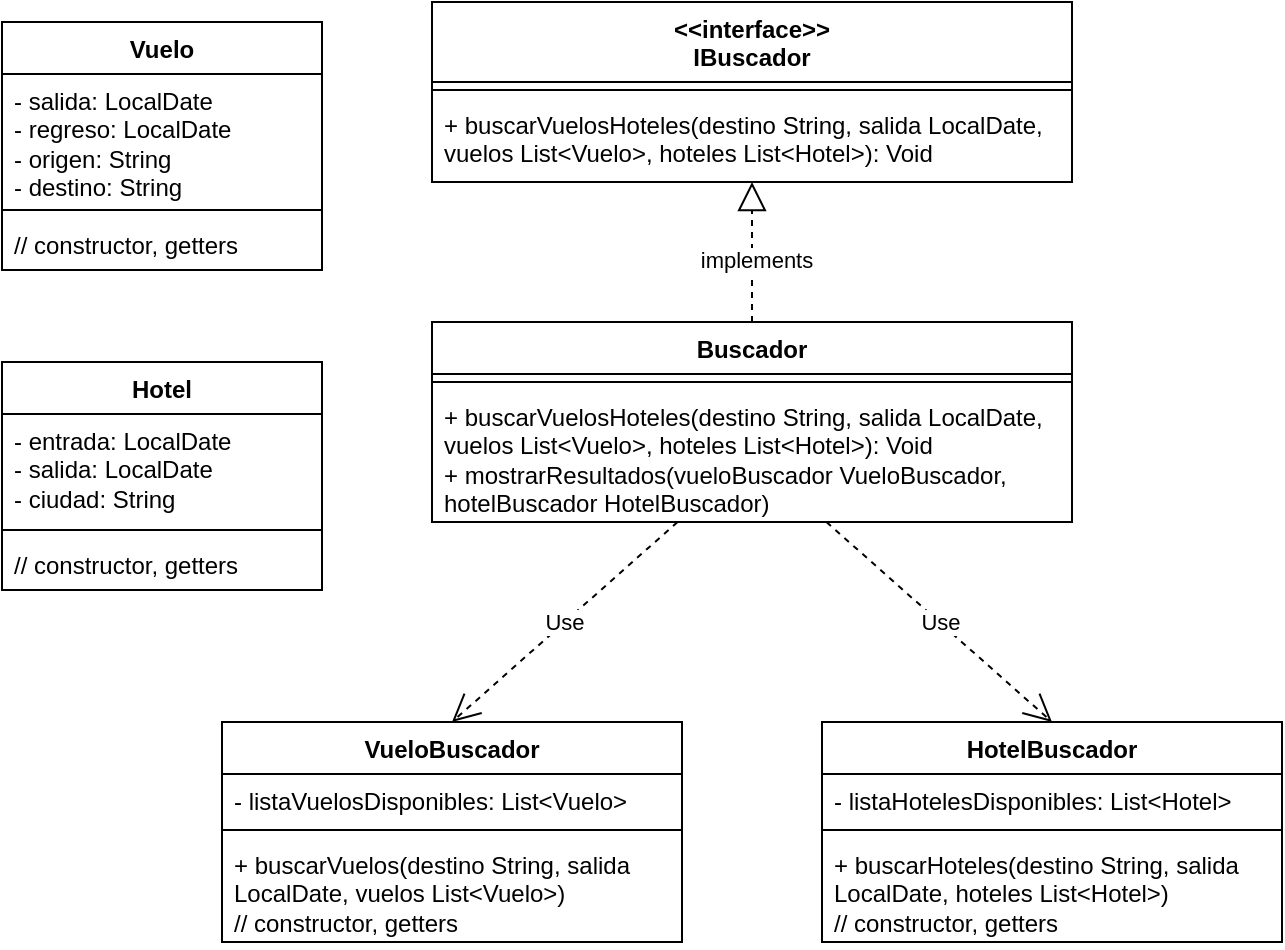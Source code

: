 <mxfile version="24.7.6">
  <diagram name="Página-1" id="w09WhQwb9U_5ZE1sZo-W">
    <mxGraphModel dx="934" dy="866" grid="1" gridSize="10" guides="1" tooltips="1" connect="1" arrows="1" fold="1" page="1" pageScale="1" pageWidth="827" pageHeight="1169" math="0" shadow="0">
      <root>
        <mxCell id="0" />
        <mxCell id="1" parent="0" />
        <mxCell id="arHa5j9gfqV1Ry6LXcek-27" value="&amp;lt;&amp;lt;interface&amp;gt;&amp;gt;&lt;div&gt;IBuscador&lt;/div&gt;" style="swimlane;fontStyle=1;align=center;verticalAlign=top;childLayout=stackLayout;horizontal=1;startSize=40;horizontalStack=0;resizeParent=1;resizeParentMax=0;resizeLast=0;collapsible=1;marginBottom=0;whiteSpace=wrap;html=1;" vertex="1" parent="1">
          <mxGeometry x="365" y="160" width="320" height="90" as="geometry" />
        </mxCell>
        <mxCell id="arHa5j9gfqV1Ry6LXcek-29" value="" style="line;strokeWidth=1;fillColor=none;align=left;verticalAlign=middle;spacingTop=-1;spacingLeft=3;spacingRight=3;rotatable=0;labelPosition=right;points=[];portConstraint=eastwest;strokeColor=inherit;" vertex="1" parent="arHa5j9gfqV1Ry6LXcek-27">
          <mxGeometry y="40" width="320" height="8" as="geometry" />
        </mxCell>
        <mxCell id="arHa5j9gfqV1Ry6LXcek-30" value="+ buscarVuelosHoteles(destino String, salida LocalDate, vuelos List&amp;lt;Vuelo&amp;gt;, hoteles List&amp;lt;Hotel&amp;gt;): Void" style="text;strokeColor=none;fillColor=none;align=left;verticalAlign=top;spacingLeft=4;spacingRight=4;overflow=hidden;rotatable=0;points=[[0,0.5],[1,0.5]];portConstraint=eastwest;whiteSpace=wrap;html=1;" vertex="1" parent="arHa5j9gfqV1Ry6LXcek-27">
          <mxGeometry y="48" width="320" height="42" as="geometry" />
        </mxCell>
        <mxCell id="arHa5j9gfqV1Ry6LXcek-32" value="Buscador" style="swimlane;fontStyle=1;align=center;verticalAlign=top;childLayout=stackLayout;horizontal=1;startSize=26;horizontalStack=0;resizeParent=1;resizeParentMax=0;resizeLast=0;collapsible=1;marginBottom=0;whiteSpace=wrap;html=1;" vertex="1" parent="1">
          <mxGeometry x="365" y="320" width="320" height="100" as="geometry" />
        </mxCell>
        <mxCell id="arHa5j9gfqV1Ry6LXcek-34" value="" style="line;strokeWidth=1;fillColor=none;align=left;verticalAlign=middle;spacingTop=-1;spacingLeft=3;spacingRight=3;rotatable=0;labelPosition=right;points=[];portConstraint=eastwest;strokeColor=inherit;" vertex="1" parent="arHa5j9gfqV1Ry6LXcek-32">
          <mxGeometry y="26" width="320" height="8" as="geometry" />
        </mxCell>
        <mxCell id="arHa5j9gfqV1Ry6LXcek-35" value="&lt;div&gt;+ buscarVuelosHoteles(destino String, salida LocalDate, vuelos List&amp;lt;Vuelo&amp;gt;, hoteles List&amp;lt;Hotel&amp;gt;): Void&lt;br&gt;&lt;/div&gt;+ mostrarResultados(vueloBuscador VueloBuscador, hotelBuscador HotelBuscador)" style="text;strokeColor=none;fillColor=none;align=left;verticalAlign=top;spacingLeft=4;spacingRight=4;overflow=hidden;rotatable=0;points=[[0,0.5],[1,0.5]];portConstraint=eastwest;whiteSpace=wrap;html=1;" vertex="1" parent="arHa5j9gfqV1Ry6LXcek-32">
          <mxGeometry y="34" width="320" height="66" as="geometry" />
        </mxCell>
        <mxCell id="arHa5j9gfqV1Ry6LXcek-36" value="" style="endArrow=block;dashed=1;endFill=0;endSize=12;html=1;rounded=0;exitX=0.5;exitY=0;exitDx=0;exitDy=0;" edge="1" parent="1" source="arHa5j9gfqV1Ry6LXcek-32" target="arHa5j9gfqV1Ry6LXcek-30">
          <mxGeometry width="160" relative="1" as="geometry">
            <mxPoint x="405" y="450" as="sourcePoint" />
            <mxPoint x="455" y="270" as="targetPoint" />
          </mxGeometry>
        </mxCell>
        <mxCell id="arHa5j9gfqV1Ry6LXcek-37" value="implements" style="edgeLabel;html=1;align=center;verticalAlign=middle;resizable=0;points=[];" vertex="1" connectable="0" parent="arHa5j9gfqV1Ry6LXcek-36">
          <mxGeometry x="-0.102" y="-2" relative="1" as="geometry">
            <mxPoint as="offset" />
          </mxGeometry>
        </mxCell>
        <mxCell id="arHa5j9gfqV1Ry6LXcek-38" value="VueloBuscador" style="swimlane;fontStyle=1;align=center;verticalAlign=top;childLayout=stackLayout;horizontal=1;startSize=26;horizontalStack=0;resizeParent=1;resizeParentMax=0;resizeLast=0;collapsible=1;marginBottom=0;whiteSpace=wrap;html=1;" vertex="1" parent="1">
          <mxGeometry x="260" y="520" width="230" height="110" as="geometry" />
        </mxCell>
        <mxCell id="arHa5j9gfqV1Ry6LXcek-39" value="- listaVuelosDisponibles: List&amp;lt;Vuelo&amp;gt;" style="text;strokeColor=none;fillColor=none;align=left;verticalAlign=top;spacingLeft=4;spacingRight=4;overflow=hidden;rotatable=0;points=[[0,0.5],[1,0.5]];portConstraint=eastwest;whiteSpace=wrap;html=1;" vertex="1" parent="arHa5j9gfqV1Ry6LXcek-38">
          <mxGeometry y="26" width="230" height="24" as="geometry" />
        </mxCell>
        <mxCell id="arHa5j9gfqV1Ry6LXcek-40" value="" style="line;strokeWidth=1;fillColor=none;align=left;verticalAlign=middle;spacingTop=-1;spacingLeft=3;spacingRight=3;rotatable=0;labelPosition=right;points=[];portConstraint=eastwest;strokeColor=inherit;" vertex="1" parent="arHa5j9gfqV1Ry6LXcek-38">
          <mxGeometry y="50" width="230" height="8" as="geometry" />
        </mxCell>
        <mxCell id="arHa5j9gfqV1Ry6LXcek-41" value="+ buscarVuelos(destino String, salida LocalDate, vuelos List&amp;lt;Vuelo&amp;gt;)&lt;div&gt;// constructor, getters&lt;/div&gt;" style="text;strokeColor=none;fillColor=none;align=left;verticalAlign=top;spacingLeft=4;spacingRight=4;overflow=hidden;rotatable=0;points=[[0,0.5],[1,0.5]];portConstraint=eastwest;whiteSpace=wrap;html=1;" vertex="1" parent="arHa5j9gfqV1Ry6LXcek-38">
          <mxGeometry y="58" width="230" height="52" as="geometry" />
        </mxCell>
        <mxCell id="arHa5j9gfqV1Ry6LXcek-42" value="HotelBuscador" style="swimlane;fontStyle=1;align=center;verticalAlign=top;childLayout=stackLayout;horizontal=1;startSize=26;horizontalStack=0;resizeParent=1;resizeParentMax=0;resizeLast=0;collapsible=1;marginBottom=0;whiteSpace=wrap;html=1;" vertex="1" parent="1">
          <mxGeometry x="560" y="520" width="230" height="110" as="geometry" />
        </mxCell>
        <mxCell id="arHa5j9gfqV1Ry6LXcek-43" value="- listaHotelesDisponibles: List&amp;lt;Hotel&amp;gt;" style="text;strokeColor=none;fillColor=none;align=left;verticalAlign=top;spacingLeft=4;spacingRight=4;overflow=hidden;rotatable=0;points=[[0,0.5],[1,0.5]];portConstraint=eastwest;whiteSpace=wrap;html=1;" vertex="1" parent="arHa5j9gfqV1Ry6LXcek-42">
          <mxGeometry y="26" width="230" height="24" as="geometry" />
        </mxCell>
        <mxCell id="arHa5j9gfqV1Ry6LXcek-44" value="" style="line;strokeWidth=1;fillColor=none;align=left;verticalAlign=middle;spacingTop=-1;spacingLeft=3;spacingRight=3;rotatable=0;labelPosition=right;points=[];portConstraint=eastwest;strokeColor=inherit;" vertex="1" parent="arHa5j9gfqV1Ry6LXcek-42">
          <mxGeometry y="50" width="230" height="8" as="geometry" />
        </mxCell>
        <mxCell id="arHa5j9gfqV1Ry6LXcek-45" value="+ buscarHoteles(destino String, salida LocalDate, hoteles List&amp;lt;Hotel&amp;gt;)&lt;div&gt;// constructor, getters&lt;/div&gt;" style="text;strokeColor=none;fillColor=none;align=left;verticalAlign=top;spacingLeft=4;spacingRight=4;overflow=hidden;rotatable=0;points=[[0,0.5],[1,0.5]];portConstraint=eastwest;whiteSpace=wrap;html=1;" vertex="1" parent="arHa5j9gfqV1Ry6LXcek-42">
          <mxGeometry y="58" width="230" height="52" as="geometry" />
        </mxCell>
        <mxCell id="arHa5j9gfqV1Ry6LXcek-46" value="Use" style="endArrow=open;endSize=12;dashed=1;html=1;rounded=0;entryX=0.5;entryY=0;entryDx=0;entryDy=0;" edge="1" parent="1" source="arHa5j9gfqV1Ry6LXcek-35" target="arHa5j9gfqV1Ry6LXcek-38">
          <mxGeometry width="160" relative="1" as="geometry">
            <mxPoint x="435" y="450" as="sourcePoint" />
            <mxPoint x="575" y="400" as="targetPoint" />
          </mxGeometry>
        </mxCell>
        <mxCell id="arHa5j9gfqV1Ry6LXcek-47" value="Use" style="endArrow=open;endSize=12;dashed=1;html=1;rounded=0;entryX=0.5;entryY=0;entryDx=0;entryDy=0;" edge="1" parent="1" source="arHa5j9gfqV1Ry6LXcek-35" target="arHa5j9gfqV1Ry6LXcek-42">
          <mxGeometry width="160" relative="1" as="geometry">
            <mxPoint x="491" y="440" as="sourcePoint" />
            <mxPoint x="390" y="510" as="targetPoint" />
          </mxGeometry>
        </mxCell>
        <mxCell id="arHa5j9gfqV1Ry6LXcek-48" value="Vuelo" style="swimlane;fontStyle=1;align=center;verticalAlign=top;childLayout=stackLayout;horizontal=1;startSize=26;horizontalStack=0;resizeParent=1;resizeParentMax=0;resizeLast=0;collapsible=1;marginBottom=0;whiteSpace=wrap;html=1;" vertex="1" parent="1">
          <mxGeometry x="150" y="170" width="160" height="124" as="geometry" />
        </mxCell>
        <mxCell id="arHa5j9gfqV1Ry6LXcek-49" value="- salida: LocalDate&lt;div&gt;- regreso: LocalDate&lt;/div&gt;&lt;div&gt;- origen: String&lt;/div&gt;&lt;div&gt;- destino: String&lt;/div&gt;" style="text;strokeColor=none;fillColor=none;align=left;verticalAlign=top;spacingLeft=4;spacingRight=4;overflow=hidden;rotatable=0;points=[[0,0.5],[1,0.5]];portConstraint=eastwest;whiteSpace=wrap;html=1;" vertex="1" parent="arHa5j9gfqV1Ry6LXcek-48">
          <mxGeometry y="26" width="160" height="64" as="geometry" />
        </mxCell>
        <mxCell id="arHa5j9gfqV1Ry6LXcek-50" value="" style="line;strokeWidth=1;fillColor=none;align=left;verticalAlign=middle;spacingTop=-1;spacingLeft=3;spacingRight=3;rotatable=0;labelPosition=right;points=[];portConstraint=eastwest;strokeColor=inherit;" vertex="1" parent="arHa5j9gfqV1Ry6LXcek-48">
          <mxGeometry y="90" width="160" height="8" as="geometry" />
        </mxCell>
        <mxCell id="arHa5j9gfqV1Ry6LXcek-51" value="// constructor, getters" style="text;strokeColor=none;fillColor=none;align=left;verticalAlign=top;spacingLeft=4;spacingRight=4;overflow=hidden;rotatable=0;points=[[0,0.5],[1,0.5]];portConstraint=eastwest;whiteSpace=wrap;html=1;" vertex="1" parent="arHa5j9gfqV1Ry6LXcek-48">
          <mxGeometry y="98" width="160" height="26" as="geometry" />
        </mxCell>
        <mxCell id="arHa5j9gfqV1Ry6LXcek-56" value="Hotel" style="swimlane;fontStyle=1;align=center;verticalAlign=top;childLayout=stackLayout;horizontal=1;startSize=26;horizontalStack=0;resizeParent=1;resizeParentMax=0;resizeLast=0;collapsible=1;marginBottom=0;whiteSpace=wrap;html=1;" vertex="1" parent="1">
          <mxGeometry x="150" y="340" width="160" height="114" as="geometry" />
        </mxCell>
        <mxCell id="arHa5j9gfqV1Ry6LXcek-57" value="- entrada: LocalDate&lt;div&gt;- salida: LocalDate&lt;/div&gt;&lt;div&gt;- ciudad: String&lt;br&gt;&lt;/div&gt;" style="text;strokeColor=none;fillColor=none;align=left;verticalAlign=top;spacingLeft=4;spacingRight=4;overflow=hidden;rotatable=0;points=[[0,0.5],[1,0.5]];portConstraint=eastwest;whiteSpace=wrap;html=1;" vertex="1" parent="arHa5j9gfqV1Ry6LXcek-56">
          <mxGeometry y="26" width="160" height="54" as="geometry" />
        </mxCell>
        <mxCell id="arHa5j9gfqV1Ry6LXcek-58" value="" style="line;strokeWidth=1;fillColor=none;align=left;verticalAlign=middle;spacingTop=-1;spacingLeft=3;spacingRight=3;rotatable=0;labelPosition=right;points=[];portConstraint=eastwest;strokeColor=inherit;" vertex="1" parent="arHa5j9gfqV1Ry6LXcek-56">
          <mxGeometry y="80" width="160" height="8" as="geometry" />
        </mxCell>
        <mxCell id="arHa5j9gfqV1Ry6LXcek-59" value="// constructor, getters" style="text;strokeColor=none;fillColor=none;align=left;verticalAlign=top;spacingLeft=4;spacingRight=4;overflow=hidden;rotatable=0;points=[[0,0.5],[1,0.5]];portConstraint=eastwest;whiteSpace=wrap;html=1;" vertex="1" parent="arHa5j9gfqV1Ry6LXcek-56">
          <mxGeometry y="88" width="160" height="26" as="geometry" />
        </mxCell>
      </root>
    </mxGraphModel>
  </diagram>
</mxfile>
